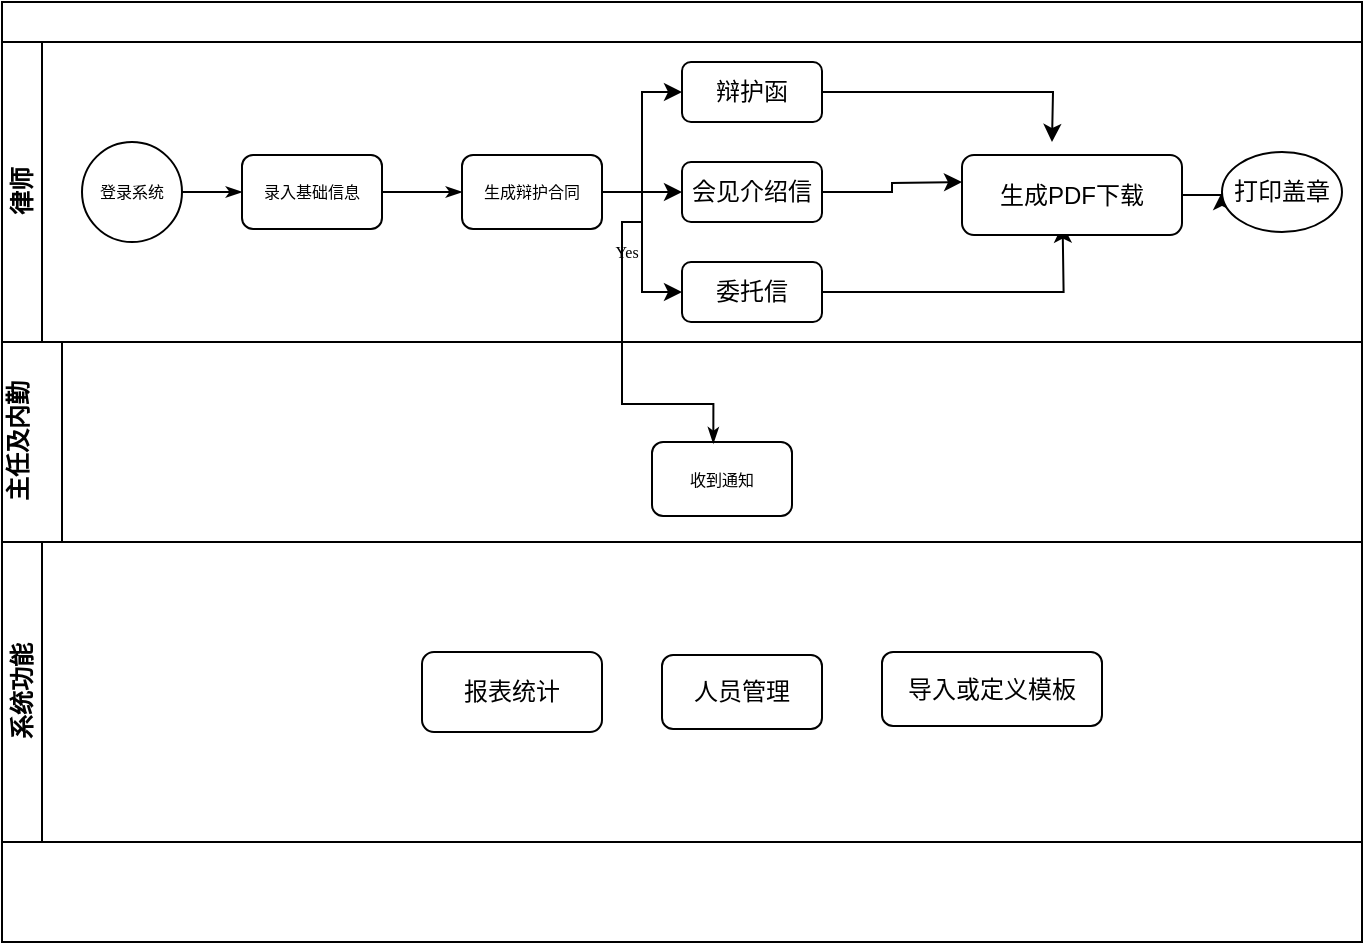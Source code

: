 <mxfile version="14.7.2" type="github">
  <diagram name="Page-1" id="c7488fd3-1785-93aa-aadb-54a6760d102a">
    <mxGraphModel dx="701" dy="416" grid="1" gridSize="10" guides="1" tooltips="1" connect="1" arrows="1" fold="1" page="1" pageScale="1" pageWidth="1100" pageHeight="850" background="none" math="0" shadow="0">
      <root>
        <mxCell id="0" />
        <mxCell id="1" parent="0" />
        <mxCell id="2b4e8129b02d487f-1" value="" style="swimlane;html=1;childLayout=stackLayout;horizontal=1;startSize=20;horizontalStack=0;rounded=0;shadow=0;labelBackgroundColor=none;strokeWidth=1;fontFamily=Verdana;fontSize=8;align=center;" parent="1" vertex="1">
          <mxGeometry x="190" y="70" width="680" height="470" as="geometry" />
        </mxCell>
        <mxCell id="2b4e8129b02d487f-2" value="律师" style="swimlane;html=1;startSize=20;horizontal=0;" parent="2b4e8129b02d487f-1" vertex="1">
          <mxGeometry y="20" width="680" height="150" as="geometry" />
        </mxCell>
        <mxCell id="2b4e8129b02d487f-18" style="edgeStyle=orthogonalEdgeStyle;rounded=0;html=1;labelBackgroundColor=none;startArrow=none;startFill=0;startSize=5;endArrow=classicThin;endFill=1;endSize=5;jettySize=auto;orthogonalLoop=1;strokeWidth=1;fontFamily=Verdana;fontSize=8" parent="2b4e8129b02d487f-2" source="2b4e8129b02d487f-5" target="2b4e8129b02d487f-6" edge="1">
          <mxGeometry relative="1" as="geometry" />
        </mxCell>
        <mxCell id="2b4e8129b02d487f-5" value="登录系统" style="ellipse;whiteSpace=wrap;html=1;rounded=0;shadow=0;labelBackgroundColor=none;strokeWidth=1;fontFamily=Verdana;fontSize=8;align=center;" parent="2b4e8129b02d487f-2" vertex="1">
          <mxGeometry x="40" y="50" width="50" height="50" as="geometry" />
        </mxCell>
        <mxCell id="2b4e8129b02d487f-6" value="录入基础信息" style="rounded=1;whiteSpace=wrap;html=1;shadow=0;labelBackgroundColor=none;strokeWidth=1;fontFamily=Verdana;fontSize=8;align=center;" parent="2b4e8129b02d487f-2" vertex="1">
          <mxGeometry x="120" y="56.5" width="70" height="37" as="geometry" />
        </mxCell>
        <mxCell id="auQ3DJFwDEE1tUDzjdOn-4" style="edgeStyle=orthogonalEdgeStyle;rounded=0;orthogonalLoop=1;jettySize=auto;html=1;entryX=0;entryY=0.5;entryDx=0;entryDy=0;" edge="1" parent="2b4e8129b02d487f-2" source="2b4e8129b02d487f-7" target="auQ3DJFwDEE1tUDzjdOn-2">
          <mxGeometry relative="1" as="geometry" />
        </mxCell>
        <mxCell id="auQ3DJFwDEE1tUDzjdOn-7" style="edgeStyle=orthogonalEdgeStyle;rounded=0;orthogonalLoop=1;jettySize=auto;html=1;exitX=1;exitY=0.5;exitDx=0;exitDy=0;" edge="1" parent="2b4e8129b02d487f-2" source="2b4e8129b02d487f-7" target="auQ3DJFwDEE1tUDzjdOn-5">
          <mxGeometry relative="1" as="geometry" />
        </mxCell>
        <mxCell id="2b4e8129b02d487f-7" value="生成辩护合同" style="rounded=1;whiteSpace=wrap;html=1;shadow=0;labelBackgroundColor=none;strokeWidth=1;fontFamily=Verdana;fontSize=8;align=center;" parent="2b4e8129b02d487f-2" vertex="1">
          <mxGeometry x="230" y="56.5" width="70" height="37" as="geometry" />
        </mxCell>
        <mxCell id="2b4e8129b02d487f-24" style="edgeStyle=orthogonalEdgeStyle;rounded=0;html=1;labelBackgroundColor=none;startArrow=none;startFill=0;startSize=5;endArrow=classicThin;endFill=1;endSize=5;jettySize=auto;orthogonalLoop=1;strokeWidth=1;fontFamily=Verdana;fontSize=8;entryX=0;entryY=0.5;entryDx=0;entryDy=0;" parent="2b4e8129b02d487f-2" source="2b4e8129b02d487f-6" target="2b4e8129b02d487f-7" edge="1">
          <mxGeometry relative="1" as="geometry" />
        </mxCell>
        <mxCell id="auQ3DJFwDEE1tUDzjdOn-10" style="edgeStyle=orthogonalEdgeStyle;rounded=0;orthogonalLoop=1;jettySize=auto;html=1;exitX=1;exitY=0.5;exitDx=0;exitDy=0;" edge="1" parent="2b4e8129b02d487f-2" source="auQ3DJFwDEE1tUDzjdOn-2">
          <mxGeometry relative="1" as="geometry">
            <mxPoint x="525" y="50" as="targetPoint" />
          </mxGeometry>
        </mxCell>
        <mxCell id="auQ3DJFwDEE1tUDzjdOn-2" value="辩护函" style="rounded=1;whiteSpace=wrap;html=1;" vertex="1" parent="2b4e8129b02d487f-2">
          <mxGeometry x="340" y="10" width="70" height="30" as="geometry" />
        </mxCell>
        <mxCell id="auQ3DJFwDEE1tUDzjdOn-11" style="edgeStyle=orthogonalEdgeStyle;rounded=0;orthogonalLoop=1;jettySize=auto;html=1;exitX=1;exitY=0.5;exitDx=0;exitDy=0;entryX=0;entryY=0.5;entryDx=0;entryDy=0;" edge="1" parent="2b4e8129b02d487f-2" source="auQ3DJFwDEE1tUDzjdOn-5">
          <mxGeometry relative="1" as="geometry">
            <mxPoint x="480" y="70" as="targetPoint" />
          </mxGeometry>
        </mxCell>
        <mxCell id="auQ3DJFwDEE1tUDzjdOn-5" value="会见介绍信" style="rounded=1;whiteSpace=wrap;html=1;" vertex="1" parent="2b4e8129b02d487f-2">
          <mxGeometry x="340" y="60" width="70" height="30" as="geometry" />
        </mxCell>
        <mxCell id="auQ3DJFwDEE1tUDzjdOn-12" style="edgeStyle=orthogonalEdgeStyle;rounded=0;orthogonalLoop=1;jettySize=auto;html=1;exitX=1;exitY=0.5;exitDx=0;exitDy=0;entryX=0.559;entryY=1.033;entryDx=0;entryDy=0;entryPerimeter=0;" edge="1" parent="2b4e8129b02d487f-2" source="auQ3DJFwDEE1tUDzjdOn-6">
          <mxGeometry relative="1" as="geometry">
            <mxPoint x="530.31" y="91.32" as="targetPoint" />
          </mxGeometry>
        </mxCell>
        <mxCell id="auQ3DJFwDEE1tUDzjdOn-6" value="委托信" style="rounded=1;whiteSpace=wrap;html=1;" vertex="1" parent="2b4e8129b02d487f-2">
          <mxGeometry x="340" y="110" width="70" height="30" as="geometry" />
        </mxCell>
        <mxCell id="auQ3DJFwDEE1tUDzjdOn-8" style="edgeStyle=orthogonalEdgeStyle;rounded=0;orthogonalLoop=1;jettySize=auto;html=1;exitX=1;exitY=0.5;exitDx=0;exitDy=0;entryX=0;entryY=0.5;entryDx=0;entryDy=0;" edge="1" parent="2b4e8129b02d487f-2" source="2b4e8129b02d487f-7" target="auQ3DJFwDEE1tUDzjdOn-6">
          <mxGeometry relative="1" as="geometry">
            <Array as="points">
              <mxPoint x="320" y="75" />
              <mxPoint x="320" y="125" />
            </Array>
          </mxGeometry>
        </mxCell>
        <mxCell id="auQ3DJFwDEE1tUDzjdOn-15" style="edgeStyle=orthogonalEdgeStyle;rounded=0;orthogonalLoop=1;jettySize=auto;html=1;exitX=1;exitY=0.5;exitDx=0;exitDy=0;entryX=0;entryY=0.5;entryDx=0;entryDy=0;" edge="1" parent="2b4e8129b02d487f-2" source="auQ3DJFwDEE1tUDzjdOn-13" target="auQ3DJFwDEE1tUDzjdOn-14">
          <mxGeometry relative="1" as="geometry" />
        </mxCell>
        <mxCell id="auQ3DJFwDEE1tUDzjdOn-13" value="生成PDF下载" style="rounded=1;whiteSpace=wrap;html=1;" vertex="1" parent="2b4e8129b02d487f-2">
          <mxGeometry x="480" y="56.5" width="110" height="40" as="geometry" />
        </mxCell>
        <mxCell id="auQ3DJFwDEE1tUDzjdOn-14" value="打印盖章" style="ellipse;whiteSpace=wrap;html=1;" vertex="1" parent="2b4e8129b02d487f-2">
          <mxGeometry x="610" y="55" width="60" height="40" as="geometry" />
        </mxCell>
        <mxCell id="2b4e8129b02d487f-3" value="&lt;div&gt;主任及内勤&lt;/div&gt;&lt;div&gt;&lt;br&gt;&lt;/div&gt;" style="swimlane;html=1;startSize=30;horizontal=0;" parent="2b4e8129b02d487f-1" vertex="1">
          <mxGeometry y="170" width="680" height="100" as="geometry" />
        </mxCell>
        <mxCell id="2b4e8129b02d487f-12" value="收到通知" style="rounded=1;whiteSpace=wrap;html=1;shadow=0;labelBackgroundColor=none;strokeWidth=1;fontFamily=Verdana;fontSize=8;align=center;" parent="2b4e8129b02d487f-3" vertex="1">
          <mxGeometry x="325" y="50.0" width="70" height="37" as="geometry" />
        </mxCell>
        <mxCell id="2b4e8129b02d487f-4" value="系统功能" style="swimlane;html=1;startSize=20;horizontal=0;" parent="2b4e8129b02d487f-1" vertex="1">
          <mxGeometry y="270" width="680" height="150" as="geometry" />
        </mxCell>
        <mxCell id="auQ3DJFwDEE1tUDzjdOn-17" value="人员管理" style="rounded=1;whiteSpace=wrap;html=1;" vertex="1" parent="2b4e8129b02d487f-4">
          <mxGeometry x="330" y="56.5" width="80" height="37" as="geometry" />
        </mxCell>
        <mxCell id="auQ3DJFwDEE1tUDzjdOn-19" value="报表统计" style="rounded=1;whiteSpace=wrap;html=1;" vertex="1" parent="2b4e8129b02d487f-4">
          <mxGeometry x="210" y="55" width="90" height="40" as="geometry" />
        </mxCell>
        <mxCell id="auQ3DJFwDEE1tUDzjdOn-20" value="导入或定义模板" style="rounded=1;whiteSpace=wrap;html=1;" vertex="1" parent="2b4e8129b02d487f-4">
          <mxGeometry x="440" y="55" width="110" height="37" as="geometry" />
        </mxCell>
        <mxCell id="2b4e8129b02d487f-27" value="Yes" style="edgeStyle=orthogonalEdgeStyle;rounded=0;html=1;labelBackgroundColor=none;startArrow=none;startFill=0;startSize=5;endArrow=classicThin;endFill=1;endSize=5;jettySize=auto;orthogonalLoop=1;strokeWidth=1;fontFamily=Verdana;fontSize=8;entryX=0.438;entryY=0.018;entryDx=0;entryDy=0;entryPerimeter=0;" parent="2b4e8129b02d487f-1" target="2b4e8129b02d487f-12" edge="1">
          <mxGeometry x="-0.895" y="15" relative="1" as="geometry">
            <mxPoint as="offset" />
            <mxPoint x="320" y="110" as="sourcePoint" />
            <mxPoint x="355" y="201" as="targetPoint" />
            <Array as="points">
              <mxPoint x="310" y="110" />
              <mxPoint x="310" y="201" />
              <mxPoint x="356" y="201" />
            </Array>
          </mxGeometry>
        </mxCell>
      </root>
    </mxGraphModel>
  </diagram>
</mxfile>
